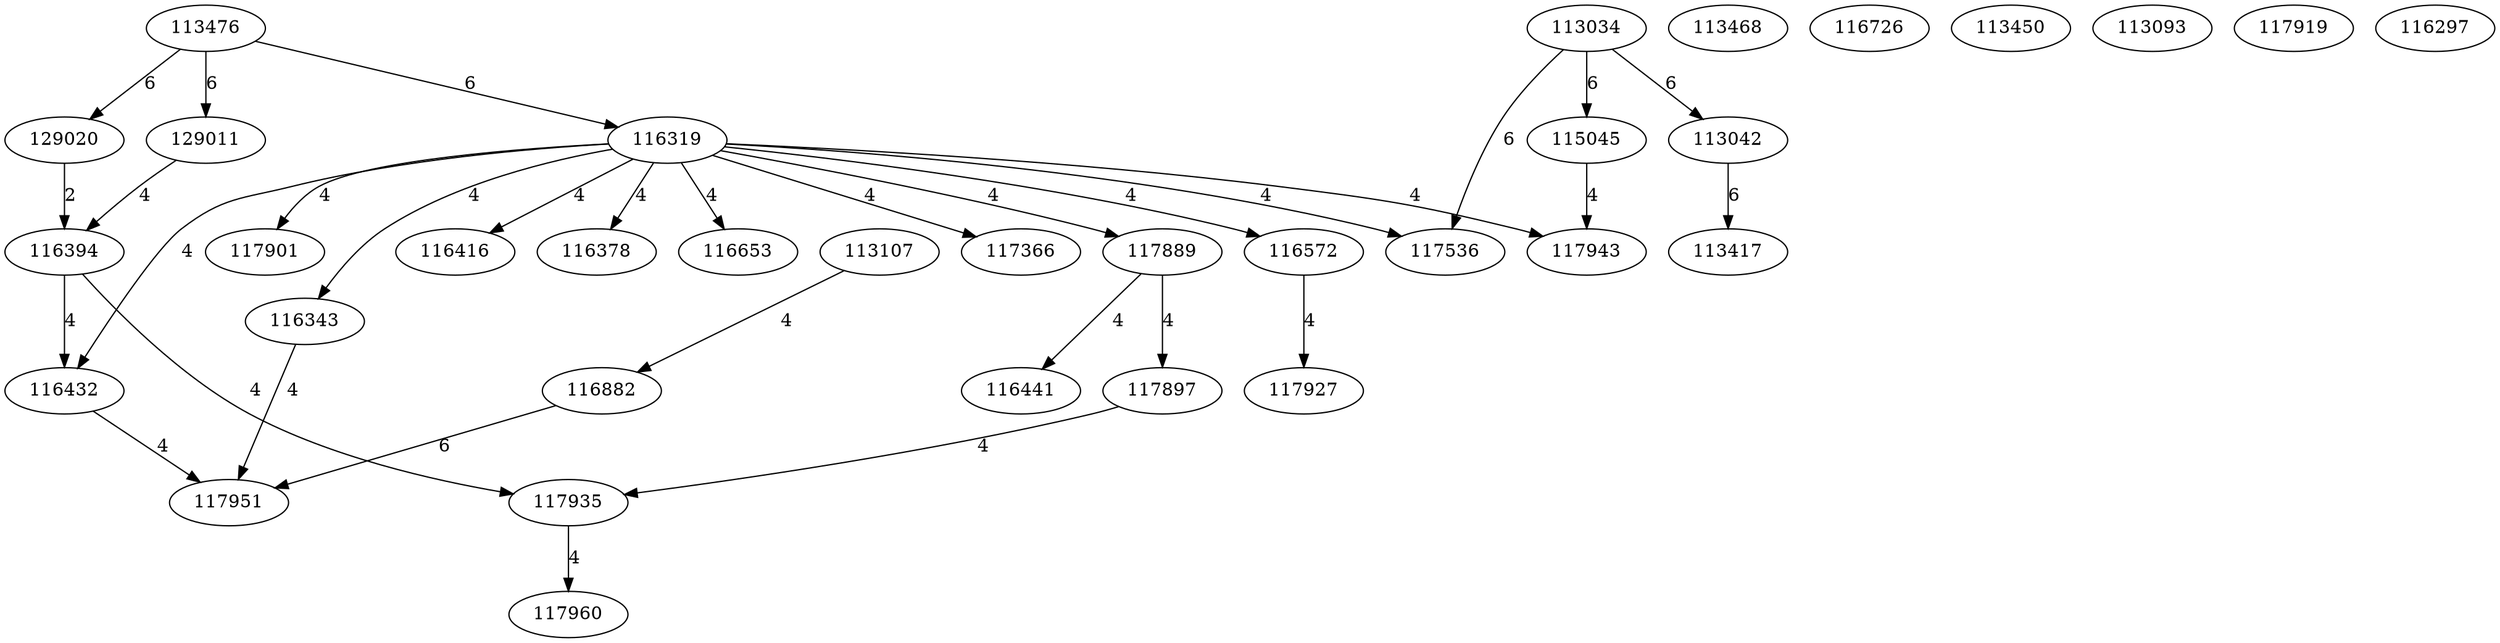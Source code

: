digraph CIC {
113476 -> 116319[label = "6"];
113476 -> 129020[label = "6"];
113476 -> 129011[label = "6"];
116319 -> 117943[label = "4"];
116319 -> 117536[label = "4"];
116319 -> 116653[label = "4"];
116319 -> 116572[label = "4"];
116319 -> 117366[label = "4"];
116319 -> 117901[label = "4"];
116319 -> 116343[label = "4"];
116319 -> 117889[label = "4"];
116319 -> 116416[label = "4"];
116319 -> 116378[label = "4"];
116319 -> 116432[label = "4"];
129020 -> 116394[label = "2"];
129011 -> 116394[label = "4"];
113107 -> 116882[label = "4"];
116882 -> 117951[label = "6"];
116572 -> 117927[label = "4"];
116343 -> 117951[label = "4"];
117889 -> 116441[label = "4"];
117889 -> 117897[label = "4"];
116432 -> 117951[label = "4"];
117897 -> 117935[label = "4"];
116394 -> 116432[label = "4"];
116394 -> 117935[label = "4"];
117935 -> 117960[label = "4"];
113034 -> 117536[label = "6"];
113034 -> 113042[label = "6"];
113034 -> 115045[label = "6"];
113042 -> 113417[label = "6"];
115045 -> 117943[label = "4"];
113468;
116726;
113450;
113093;
117919;
116297;
}